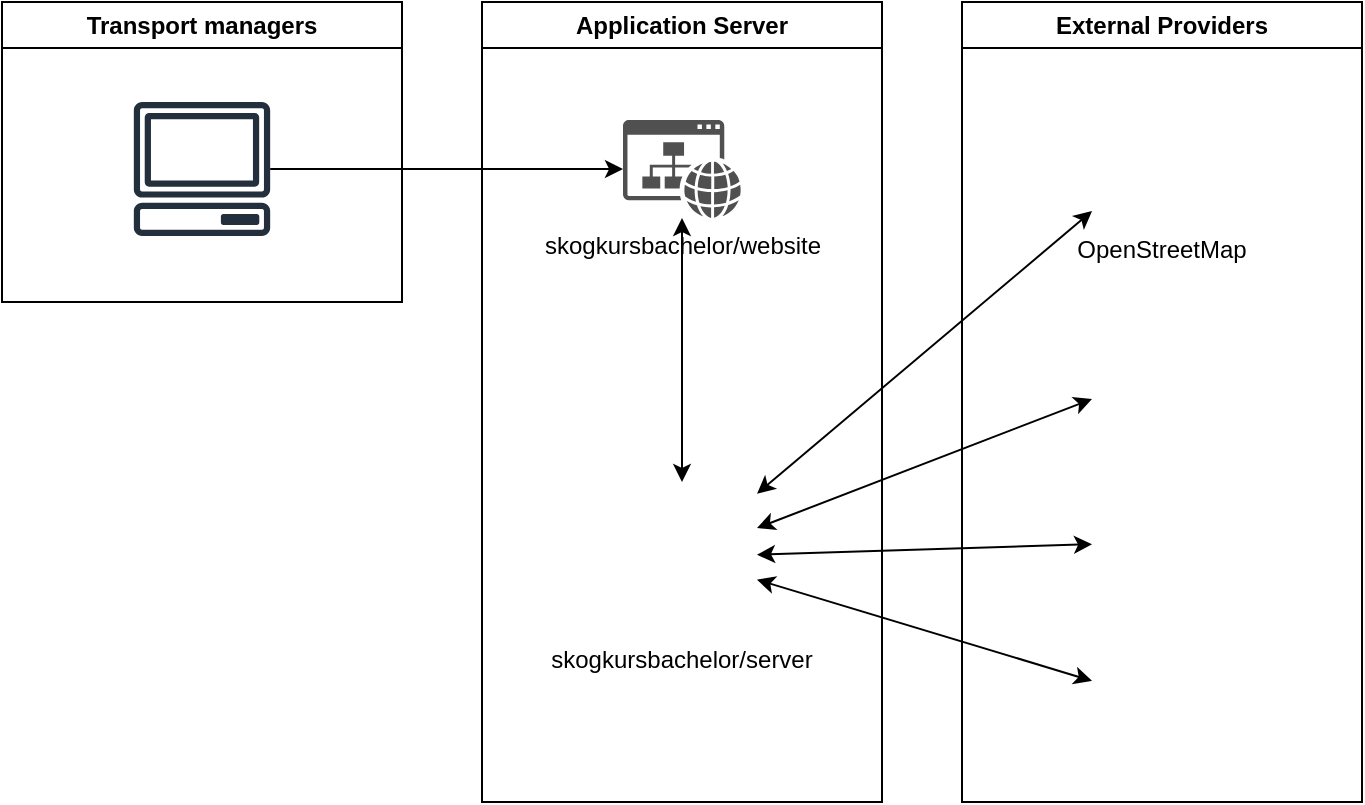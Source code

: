 <mxfile version="27.0.5">
  <diagram name="Page-1" id="BtbPCRgPrWzy0crtDdK-">
    <mxGraphModel dx="1581" dy="981" grid="1" gridSize="10" guides="1" tooltips="1" connect="1" arrows="1" fold="1" page="1" pageScale="1" pageWidth="827" pageHeight="1169" math="0" shadow="0">
      <root>
        <mxCell id="0" />
        <mxCell id="1" parent="0" />
        <mxCell id="90hi8uG0w9FxHpmAitEo-2" value="" style="endArrow=classic;html=1;rounded=0;" parent="1" source="6iKeF8XoxHfNSxwBO0dx-13" target="0RlzfBuL6oLaxBtVv_V1-6" edge="1">
          <mxGeometry width="50" height="50" relative="1" as="geometry">
            <mxPoint x="250" y="380" as="sourcePoint" />
            <mxPoint x="300" y="330" as="targetPoint" />
          </mxGeometry>
        </mxCell>
        <mxCell id="0RlzfBuL6oLaxBtVv_V1-3" value="Application Server" style="swimlane;whiteSpace=wrap;html=1;expand=1;collapsible=0;" parent="1" vertex="1">
          <mxGeometry x="290" y="240" width="200" height="400" as="geometry">
            <mxRectangle x="290" y="240" width="160" height="30" as="alternateBounds" />
          </mxGeometry>
        </mxCell>
        <mxCell id="0RlzfBuL6oLaxBtVv_V1-6" value="&lt;span style=&quot;background-color: rgb(255, 255, 255);&quot;&gt;skogkursbachelor/website&lt;/span&gt;" style="sketch=0;pointerEvents=1;shadow=0;dashed=0;html=1;strokeColor=none;fillColor=#505050;labelPosition=center;verticalLabelPosition=bottom;verticalAlign=top;outlineConnect=0;align=center;shape=mxgraph.office.concepts.website;" parent="0RlzfBuL6oLaxBtVv_V1-3" vertex="1">
          <mxGeometry x="70.5" y="59" width="59" height="49" as="geometry" />
        </mxCell>
        <mxCell id="6iKeF8XoxHfNSxwBO0dx-19" value="skogkursbachelor/server" style="shape=image;verticalLabelPosition=bottom;labelBackgroundColor=default;verticalAlign=top;aspect=fixed;imageAspect=0;image=https://www.svgrepo.com/show/88703/api.svg;" parent="0RlzfBuL6oLaxBtVv_V1-3" vertex="1">
          <mxGeometry x="62.5" y="240" width="75" height="75" as="geometry" />
        </mxCell>
        <mxCell id="90hi8uG0w9FxHpmAitEo-3" value="" style="endArrow=classic;startArrow=classic;html=1;rounded=0;" parent="0RlzfBuL6oLaxBtVv_V1-3" source="6iKeF8XoxHfNSxwBO0dx-19" target="0RlzfBuL6oLaxBtVv_V1-6" edge="1">
          <mxGeometry width="50" height="50" relative="1" as="geometry">
            <mxPoint x="79.5" y="210" as="sourcePoint" />
            <mxPoint x="129.5" y="160" as="targetPoint" />
          </mxGeometry>
        </mxCell>
        <mxCell id="6iKeF8XoxHfNSxwBO0dx-15" value="Transport managers" style="swimlane;whiteSpace=wrap;html=1;expand=1;collapsible=0;" parent="1" vertex="1">
          <mxGeometry x="50" y="240" width="200" height="150" as="geometry" />
        </mxCell>
        <mxCell id="6iKeF8XoxHfNSxwBO0dx-13" value="" style="sketch=0;outlineConnect=0;fontColor=#232F3E;gradientColor=none;fillColor=#232F3D;strokeColor=none;dashed=0;verticalLabelPosition=bottom;verticalAlign=top;align=center;html=1;fontSize=12;fontStyle=0;aspect=fixed;pointerEvents=1;shape=mxgraph.aws4.client;" parent="6iKeF8XoxHfNSxwBO0dx-15" vertex="1">
          <mxGeometry x="65.62" y="50" width="68.76" height="67" as="geometry" />
        </mxCell>
        <mxCell id="6iKeF8XoxHfNSxwBO0dx-27" value="External Providers" style="swimlane;whiteSpace=wrap;html=1;expand=1;collapsible=0;" parent="1" vertex="1">
          <mxGeometry x="530" y="240" width="200" height="400" as="geometry" />
        </mxCell>
        <mxCell id="6iKeF8XoxHfNSxwBO0dx-18" value="" style="shape=image;verticalLabelPosition=bottom;labelBackgroundColor=default;verticalAlign=top;aspect=fixed;imageAspect=0;image=https://cdn-icons-png.flaticon.com/512/1554/1554121.png;" parent="6iKeF8XoxHfNSxwBO0dx-27" vertex="1">
          <mxGeometry x="65" y="150" width="70" height="70" as="geometry" />
        </mxCell>
        <mxCell id="6DhEAvd5gJPquxKEEZNW-1" value="" style="shape=image;verticalLabelPosition=bottom;labelBackgroundColor=default;verticalAlign=top;aspect=fixed;imageAspect=0;image=https://www.svgrepo.com/show/399319/wms.svg;" parent="6iKeF8XoxHfNSxwBO0dx-27" vertex="1">
          <mxGeometry x="65" y="235" width="70" height="70" as="geometry" />
        </mxCell>
        <mxCell id="6DhEAvd5gJPquxKEEZNW-2" value="" style="shape=image;verticalLabelPosition=bottom;labelBackgroundColor=default;verticalAlign=top;aspect=fixed;imageAspect=0;image=https://www.svgrepo.com/show/399315/wfs.svg;" parent="6iKeF8XoxHfNSxwBO0dx-27" vertex="1">
          <mxGeometry x="65" y="315" width="70" height="70" as="geometry" />
        </mxCell>
        <mxCell id="KoHlsUnIG2D1C3uR9SO1-2" value="OpenStreetMap" style="shape=image;verticalLabelPosition=bottom;labelBackgroundColor=default;verticalAlign=top;aspect=fixed;imageAspect=0;image=https://www.svgrepo.com/show/342087/openstreetmap.svg;shadow=0;imageBorder=none; editableCssRules=.*;comic=0;imageBackground=none;" vertex="1" parent="6iKeF8XoxHfNSxwBO0dx-27">
          <mxGeometry x="65" y="40" width="70" height="70" as="geometry" />
        </mxCell>
        <mxCell id="6iKeF8XoxHfNSxwBO0dx-29" value="" style="endArrow=classic;startArrow=classic;html=1;rounded=0;" parent="1" source="6iKeF8XoxHfNSxwBO0dx-19" target="6iKeF8XoxHfNSxwBO0dx-18" edge="1">
          <mxGeometry width="50" height="50" relative="1" as="geometry">
            <mxPoint x="450" y="595" as="sourcePoint" />
            <mxPoint x="500" y="545" as="targetPoint" />
          </mxGeometry>
        </mxCell>
        <mxCell id="6iKeF8XoxHfNSxwBO0dx-30" value="" style="endArrow=classic;startArrow=classic;html=1;rounded=0;" parent="1" source="6iKeF8XoxHfNSxwBO0dx-19" target="KoHlsUnIG2D1C3uR9SO1-2" edge="1">
          <mxGeometry width="50" height="50" relative="1" as="geometry">
            <mxPoint x="580" y="505" as="sourcePoint" />
            <mxPoint x="630" y="455" as="targetPoint" />
          </mxGeometry>
        </mxCell>
        <mxCell id="6DhEAvd5gJPquxKEEZNW-5" value="" style="endArrow=classic;startArrow=classic;html=1;rounded=0;" parent="1" source="6iKeF8XoxHfNSxwBO0dx-19" target="6DhEAvd5gJPquxKEEZNW-1" edge="1">
          <mxGeometry width="50" height="50" relative="1" as="geometry">
            <mxPoint x="547" y="579" as="sourcePoint" />
            <mxPoint x="680" y="480" as="targetPoint" />
          </mxGeometry>
        </mxCell>
        <mxCell id="6DhEAvd5gJPquxKEEZNW-6" value="" style="endArrow=classic;startArrow=classic;html=1;rounded=0;" parent="1" source="6iKeF8XoxHfNSxwBO0dx-19" target="6DhEAvd5gJPquxKEEZNW-2" edge="1">
          <mxGeometry width="50" height="50" relative="1" as="geometry">
            <mxPoint x="547" y="601" as="sourcePoint" />
            <mxPoint x="680" y="577" as="targetPoint" />
          </mxGeometry>
        </mxCell>
      </root>
    </mxGraphModel>
  </diagram>
</mxfile>
